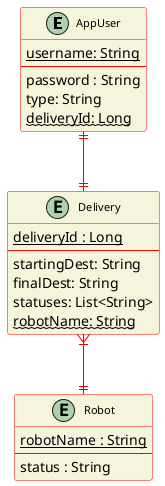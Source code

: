 @startuml ER_diagram
skinparam classFontSize 11
skinparam classBackgroundColor beige
skinparam ClassBorderColor red
skinparam ArrowColor red


entity "AppUser" as user{
  <u>username: String</u>
  --
  password : String
  type: String
  ~~deliveryId: Long~~
}

entity "Delivery" as delivery {
  <u>deliveryId : Long</u>
  --
  startingDest: String
  finalDest: String
  statuses: List<String>
  ~~robotName: String~~
}

entity "Robot" as robot {
  <u>robotName : String</u>
  --
  status : String
}


user ||--|| delivery
delivery }|--|| robot
@enduml